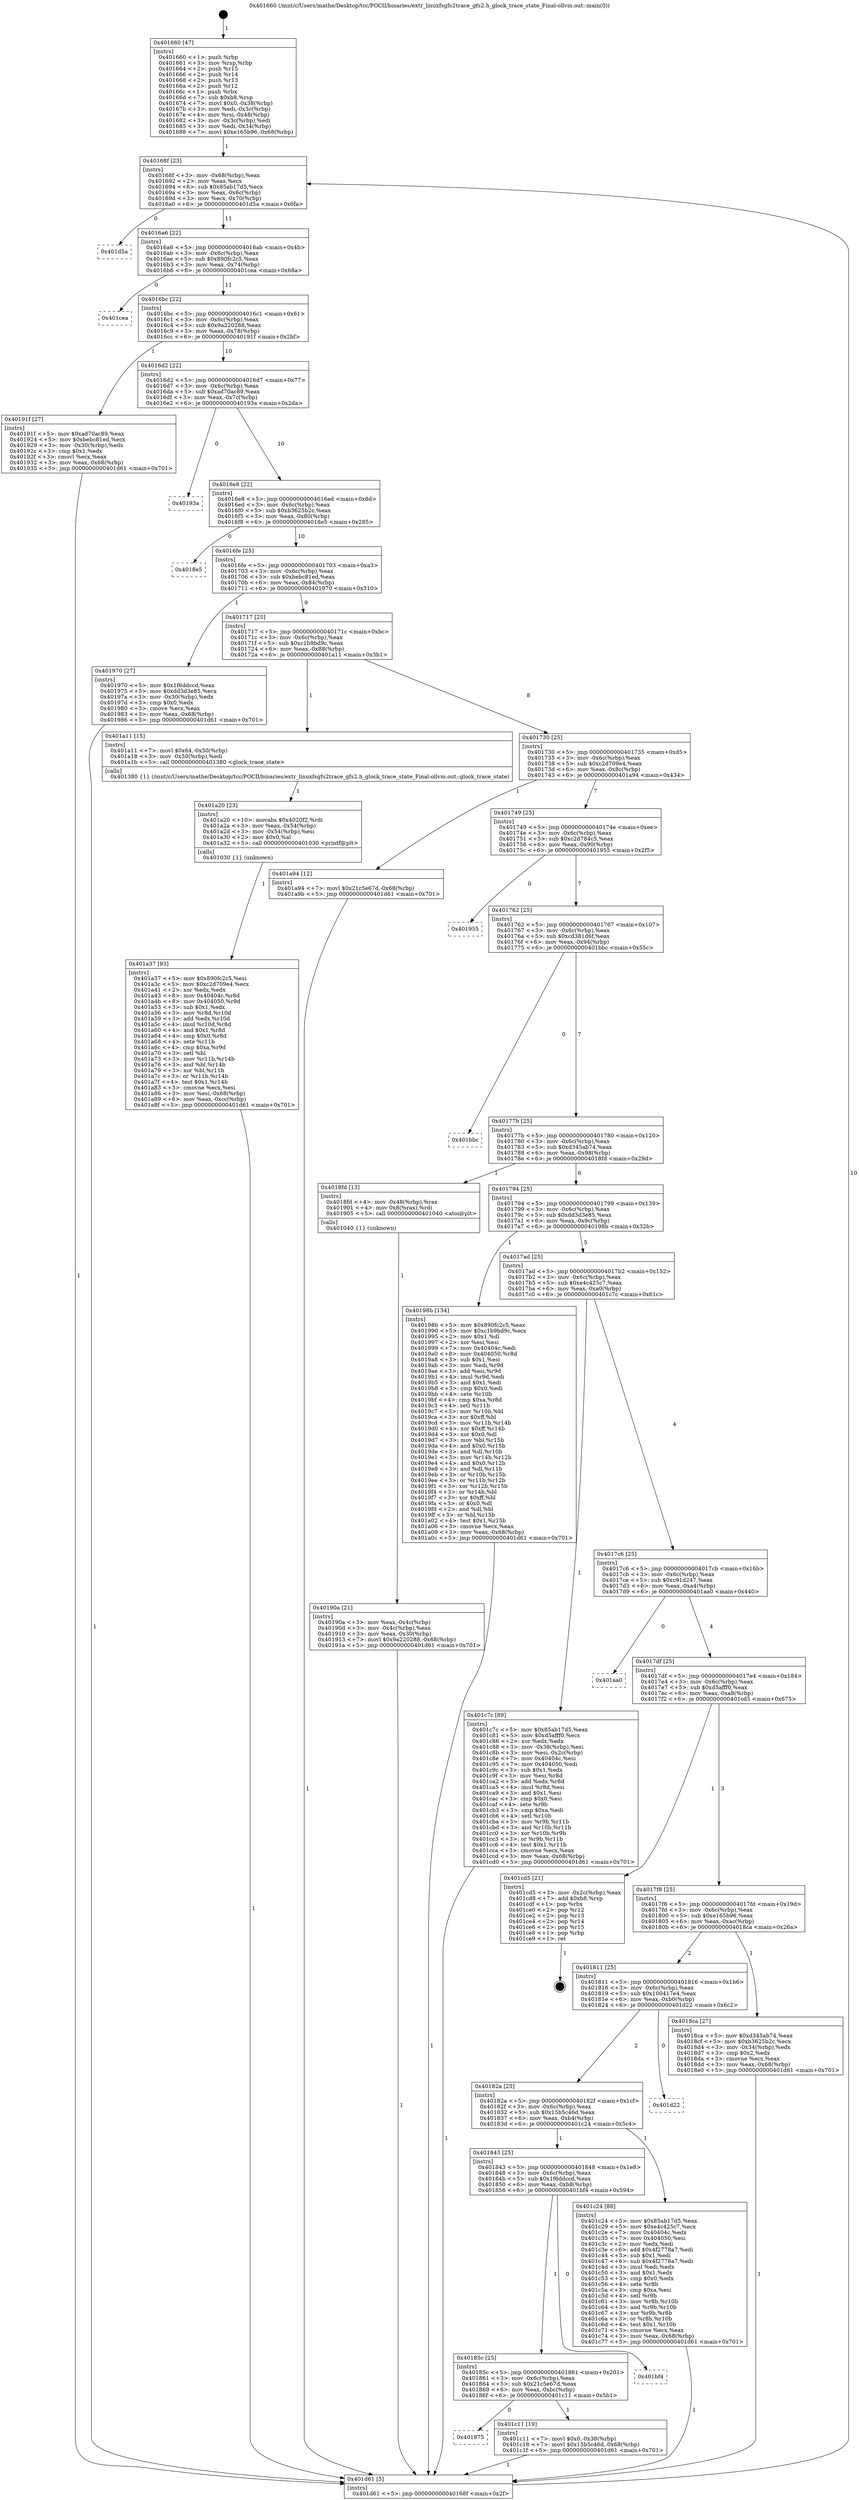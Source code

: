 digraph "0x401660" {
  label = "0x401660 (/mnt/c/Users/mathe/Desktop/tcc/POCII/binaries/extr_linuxfsgfs2trace_gfs2.h_glock_trace_state_Final-ollvm.out::main(0))"
  labelloc = "t"
  node[shape=record]

  Entry [label="",width=0.3,height=0.3,shape=circle,fillcolor=black,style=filled]
  "0x40168f" [label="{
     0x40168f [23]\l
     | [instrs]\l
     &nbsp;&nbsp;0x40168f \<+3\>: mov -0x68(%rbp),%eax\l
     &nbsp;&nbsp;0x401692 \<+2\>: mov %eax,%ecx\l
     &nbsp;&nbsp;0x401694 \<+6\>: sub $0x85ab17d5,%ecx\l
     &nbsp;&nbsp;0x40169a \<+3\>: mov %eax,-0x6c(%rbp)\l
     &nbsp;&nbsp;0x40169d \<+3\>: mov %ecx,-0x70(%rbp)\l
     &nbsp;&nbsp;0x4016a0 \<+6\>: je 0000000000401d5a \<main+0x6fa\>\l
  }"]
  "0x401d5a" [label="{
     0x401d5a\l
  }", style=dashed]
  "0x4016a6" [label="{
     0x4016a6 [22]\l
     | [instrs]\l
     &nbsp;&nbsp;0x4016a6 \<+5\>: jmp 00000000004016ab \<main+0x4b\>\l
     &nbsp;&nbsp;0x4016ab \<+3\>: mov -0x6c(%rbp),%eax\l
     &nbsp;&nbsp;0x4016ae \<+5\>: sub $0x890fc2c5,%eax\l
     &nbsp;&nbsp;0x4016b3 \<+3\>: mov %eax,-0x74(%rbp)\l
     &nbsp;&nbsp;0x4016b6 \<+6\>: je 0000000000401cea \<main+0x68a\>\l
  }"]
  Exit [label="",width=0.3,height=0.3,shape=circle,fillcolor=black,style=filled,peripheries=2]
  "0x401cea" [label="{
     0x401cea\l
  }", style=dashed]
  "0x4016bc" [label="{
     0x4016bc [22]\l
     | [instrs]\l
     &nbsp;&nbsp;0x4016bc \<+5\>: jmp 00000000004016c1 \<main+0x61\>\l
     &nbsp;&nbsp;0x4016c1 \<+3\>: mov -0x6c(%rbp),%eax\l
     &nbsp;&nbsp;0x4016c4 \<+5\>: sub $0x9a220288,%eax\l
     &nbsp;&nbsp;0x4016c9 \<+3\>: mov %eax,-0x78(%rbp)\l
     &nbsp;&nbsp;0x4016cc \<+6\>: je 000000000040191f \<main+0x2bf\>\l
  }"]
  "0x401875" [label="{
     0x401875\l
  }", style=dashed]
  "0x40191f" [label="{
     0x40191f [27]\l
     | [instrs]\l
     &nbsp;&nbsp;0x40191f \<+5\>: mov $0xad70ac89,%eax\l
     &nbsp;&nbsp;0x401924 \<+5\>: mov $0xbebc81ed,%ecx\l
     &nbsp;&nbsp;0x401929 \<+3\>: mov -0x30(%rbp),%edx\l
     &nbsp;&nbsp;0x40192c \<+3\>: cmp $0x1,%edx\l
     &nbsp;&nbsp;0x40192f \<+3\>: cmovl %ecx,%eax\l
     &nbsp;&nbsp;0x401932 \<+3\>: mov %eax,-0x68(%rbp)\l
     &nbsp;&nbsp;0x401935 \<+5\>: jmp 0000000000401d61 \<main+0x701\>\l
  }"]
  "0x4016d2" [label="{
     0x4016d2 [22]\l
     | [instrs]\l
     &nbsp;&nbsp;0x4016d2 \<+5\>: jmp 00000000004016d7 \<main+0x77\>\l
     &nbsp;&nbsp;0x4016d7 \<+3\>: mov -0x6c(%rbp),%eax\l
     &nbsp;&nbsp;0x4016da \<+5\>: sub $0xad70ac89,%eax\l
     &nbsp;&nbsp;0x4016df \<+3\>: mov %eax,-0x7c(%rbp)\l
     &nbsp;&nbsp;0x4016e2 \<+6\>: je 000000000040193a \<main+0x2da\>\l
  }"]
  "0x401c11" [label="{
     0x401c11 [19]\l
     | [instrs]\l
     &nbsp;&nbsp;0x401c11 \<+7\>: movl $0x0,-0x38(%rbp)\l
     &nbsp;&nbsp;0x401c18 \<+7\>: movl $0x15b5c46d,-0x68(%rbp)\l
     &nbsp;&nbsp;0x401c1f \<+5\>: jmp 0000000000401d61 \<main+0x701\>\l
  }"]
  "0x40193a" [label="{
     0x40193a\l
  }", style=dashed]
  "0x4016e8" [label="{
     0x4016e8 [22]\l
     | [instrs]\l
     &nbsp;&nbsp;0x4016e8 \<+5\>: jmp 00000000004016ed \<main+0x8d\>\l
     &nbsp;&nbsp;0x4016ed \<+3\>: mov -0x6c(%rbp),%eax\l
     &nbsp;&nbsp;0x4016f0 \<+5\>: sub $0xb3625b2c,%eax\l
     &nbsp;&nbsp;0x4016f5 \<+3\>: mov %eax,-0x80(%rbp)\l
     &nbsp;&nbsp;0x4016f8 \<+6\>: je 00000000004018e5 \<main+0x285\>\l
  }"]
  "0x40185c" [label="{
     0x40185c [25]\l
     | [instrs]\l
     &nbsp;&nbsp;0x40185c \<+5\>: jmp 0000000000401861 \<main+0x201\>\l
     &nbsp;&nbsp;0x401861 \<+3\>: mov -0x6c(%rbp),%eax\l
     &nbsp;&nbsp;0x401864 \<+5\>: sub $0x21c5e67d,%eax\l
     &nbsp;&nbsp;0x401869 \<+6\>: mov %eax,-0xbc(%rbp)\l
     &nbsp;&nbsp;0x40186f \<+6\>: je 0000000000401c11 \<main+0x5b1\>\l
  }"]
  "0x4018e5" [label="{
     0x4018e5\l
  }", style=dashed]
  "0x4016fe" [label="{
     0x4016fe [25]\l
     | [instrs]\l
     &nbsp;&nbsp;0x4016fe \<+5\>: jmp 0000000000401703 \<main+0xa3\>\l
     &nbsp;&nbsp;0x401703 \<+3\>: mov -0x6c(%rbp),%eax\l
     &nbsp;&nbsp;0x401706 \<+5\>: sub $0xbebc81ed,%eax\l
     &nbsp;&nbsp;0x40170b \<+6\>: mov %eax,-0x84(%rbp)\l
     &nbsp;&nbsp;0x401711 \<+6\>: je 0000000000401970 \<main+0x310\>\l
  }"]
  "0x401bf4" [label="{
     0x401bf4\l
  }", style=dashed]
  "0x401970" [label="{
     0x401970 [27]\l
     | [instrs]\l
     &nbsp;&nbsp;0x401970 \<+5\>: mov $0x1f6ddccd,%eax\l
     &nbsp;&nbsp;0x401975 \<+5\>: mov $0xdd3d3e85,%ecx\l
     &nbsp;&nbsp;0x40197a \<+3\>: mov -0x30(%rbp),%edx\l
     &nbsp;&nbsp;0x40197d \<+3\>: cmp $0x0,%edx\l
     &nbsp;&nbsp;0x401980 \<+3\>: cmove %ecx,%eax\l
     &nbsp;&nbsp;0x401983 \<+3\>: mov %eax,-0x68(%rbp)\l
     &nbsp;&nbsp;0x401986 \<+5\>: jmp 0000000000401d61 \<main+0x701\>\l
  }"]
  "0x401717" [label="{
     0x401717 [25]\l
     | [instrs]\l
     &nbsp;&nbsp;0x401717 \<+5\>: jmp 000000000040171c \<main+0xbc\>\l
     &nbsp;&nbsp;0x40171c \<+3\>: mov -0x6c(%rbp),%eax\l
     &nbsp;&nbsp;0x40171f \<+5\>: sub $0xc1b9bd9c,%eax\l
     &nbsp;&nbsp;0x401724 \<+6\>: mov %eax,-0x88(%rbp)\l
     &nbsp;&nbsp;0x40172a \<+6\>: je 0000000000401a11 \<main+0x3b1\>\l
  }"]
  "0x401843" [label="{
     0x401843 [25]\l
     | [instrs]\l
     &nbsp;&nbsp;0x401843 \<+5\>: jmp 0000000000401848 \<main+0x1e8\>\l
     &nbsp;&nbsp;0x401848 \<+3\>: mov -0x6c(%rbp),%eax\l
     &nbsp;&nbsp;0x40184b \<+5\>: sub $0x1f6ddccd,%eax\l
     &nbsp;&nbsp;0x401850 \<+6\>: mov %eax,-0xb8(%rbp)\l
     &nbsp;&nbsp;0x401856 \<+6\>: je 0000000000401bf4 \<main+0x594\>\l
  }"]
  "0x401a11" [label="{
     0x401a11 [15]\l
     | [instrs]\l
     &nbsp;&nbsp;0x401a11 \<+7\>: movl $0x64,-0x50(%rbp)\l
     &nbsp;&nbsp;0x401a18 \<+3\>: mov -0x50(%rbp),%edi\l
     &nbsp;&nbsp;0x401a1b \<+5\>: call 0000000000401380 \<glock_trace_state\>\l
     | [calls]\l
     &nbsp;&nbsp;0x401380 \{1\} (/mnt/c/Users/mathe/Desktop/tcc/POCII/binaries/extr_linuxfsgfs2trace_gfs2.h_glock_trace_state_Final-ollvm.out::glock_trace_state)\l
  }"]
  "0x401730" [label="{
     0x401730 [25]\l
     | [instrs]\l
     &nbsp;&nbsp;0x401730 \<+5\>: jmp 0000000000401735 \<main+0xd5\>\l
     &nbsp;&nbsp;0x401735 \<+3\>: mov -0x6c(%rbp),%eax\l
     &nbsp;&nbsp;0x401738 \<+5\>: sub $0xc2d709e4,%eax\l
     &nbsp;&nbsp;0x40173d \<+6\>: mov %eax,-0x8c(%rbp)\l
     &nbsp;&nbsp;0x401743 \<+6\>: je 0000000000401a94 \<main+0x434\>\l
  }"]
  "0x401c24" [label="{
     0x401c24 [88]\l
     | [instrs]\l
     &nbsp;&nbsp;0x401c24 \<+5\>: mov $0x85ab17d5,%eax\l
     &nbsp;&nbsp;0x401c29 \<+5\>: mov $0xe4c425c7,%ecx\l
     &nbsp;&nbsp;0x401c2e \<+7\>: mov 0x40404c,%edx\l
     &nbsp;&nbsp;0x401c35 \<+7\>: mov 0x404050,%esi\l
     &nbsp;&nbsp;0x401c3c \<+2\>: mov %edx,%edi\l
     &nbsp;&nbsp;0x401c3e \<+6\>: add $0x4f2778a7,%edi\l
     &nbsp;&nbsp;0x401c44 \<+3\>: sub $0x1,%edi\l
     &nbsp;&nbsp;0x401c47 \<+6\>: sub $0x4f2778a7,%edi\l
     &nbsp;&nbsp;0x401c4d \<+3\>: imul %edi,%edx\l
     &nbsp;&nbsp;0x401c50 \<+3\>: and $0x1,%edx\l
     &nbsp;&nbsp;0x401c53 \<+3\>: cmp $0x0,%edx\l
     &nbsp;&nbsp;0x401c56 \<+4\>: sete %r8b\l
     &nbsp;&nbsp;0x401c5a \<+3\>: cmp $0xa,%esi\l
     &nbsp;&nbsp;0x401c5d \<+4\>: setl %r9b\l
     &nbsp;&nbsp;0x401c61 \<+3\>: mov %r8b,%r10b\l
     &nbsp;&nbsp;0x401c64 \<+3\>: and %r9b,%r10b\l
     &nbsp;&nbsp;0x401c67 \<+3\>: xor %r9b,%r8b\l
     &nbsp;&nbsp;0x401c6a \<+3\>: or %r8b,%r10b\l
     &nbsp;&nbsp;0x401c6d \<+4\>: test $0x1,%r10b\l
     &nbsp;&nbsp;0x401c71 \<+3\>: cmovne %ecx,%eax\l
     &nbsp;&nbsp;0x401c74 \<+3\>: mov %eax,-0x68(%rbp)\l
     &nbsp;&nbsp;0x401c77 \<+5\>: jmp 0000000000401d61 \<main+0x701\>\l
  }"]
  "0x401a94" [label="{
     0x401a94 [12]\l
     | [instrs]\l
     &nbsp;&nbsp;0x401a94 \<+7\>: movl $0x21c5e67d,-0x68(%rbp)\l
     &nbsp;&nbsp;0x401a9b \<+5\>: jmp 0000000000401d61 \<main+0x701\>\l
  }"]
  "0x401749" [label="{
     0x401749 [25]\l
     | [instrs]\l
     &nbsp;&nbsp;0x401749 \<+5\>: jmp 000000000040174e \<main+0xee\>\l
     &nbsp;&nbsp;0x40174e \<+3\>: mov -0x6c(%rbp),%eax\l
     &nbsp;&nbsp;0x401751 \<+5\>: sub $0xc2d784c5,%eax\l
     &nbsp;&nbsp;0x401756 \<+6\>: mov %eax,-0x90(%rbp)\l
     &nbsp;&nbsp;0x40175c \<+6\>: je 0000000000401955 \<main+0x2f5\>\l
  }"]
  "0x40182a" [label="{
     0x40182a [25]\l
     | [instrs]\l
     &nbsp;&nbsp;0x40182a \<+5\>: jmp 000000000040182f \<main+0x1cf\>\l
     &nbsp;&nbsp;0x40182f \<+3\>: mov -0x6c(%rbp),%eax\l
     &nbsp;&nbsp;0x401832 \<+5\>: sub $0x15b5c46d,%eax\l
     &nbsp;&nbsp;0x401837 \<+6\>: mov %eax,-0xb4(%rbp)\l
     &nbsp;&nbsp;0x40183d \<+6\>: je 0000000000401c24 \<main+0x5c4\>\l
  }"]
  "0x401955" [label="{
     0x401955\l
  }", style=dashed]
  "0x401762" [label="{
     0x401762 [25]\l
     | [instrs]\l
     &nbsp;&nbsp;0x401762 \<+5\>: jmp 0000000000401767 \<main+0x107\>\l
     &nbsp;&nbsp;0x401767 \<+3\>: mov -0x6c(%rbp),%eax\l
     &nbsp;&nbsp;0x40176a \<+5\>: sub $0xcd381d6f,%eax\l
     &nbsp;&nbsp;0x40176f \<+6\>: mov %eax,-0x94(%rbp)\l
     &nbsp;&nbsp;0x401775 \<+6\>: je 0000000000401bbc \<main+0x55c\>\l
  }"]
  "0x401d22" [label="{
     0x401d22\l
  }", style=dashed]
  "0x401bbc" [label="{
     0x401bbc\l
  }", style=dashed]
  "0x40177b" [label="{
     0x40177b [25]\l
     | [instrs]\l
     &nbsp;&nbsp;0x40177b \<+5\>: jmp 0000000000401780 \<main+0x120\>\l
     &nbsp;&nbsp;0x401780 \<+3\>: mov -0x6c(%rbp),%eax\l
     &nbsp;&nbsp;0x401783 \<+5\>: sub $0xd345ab74,%eax\l
     &nbsp;&nbsp;0x401788 \<+6\>: mov %eax,-0x98(%rbp)\l
     &nbsp;&nbsp;0x40178e \<+6\>: je 00000000004018fd \<main+0x29d\>\l
  }"]
  "0x401a37" [label="{
     0x401a37 [93]\l
     | [instrs]\l
     &nbsp;&nbsp;0x401a37 \<+5\>: mov $0x890fc2c5,%esi\l
     &nbsp;&nbsp;0x401a3c \<+5\>: mov $0xc2d709e4,%ecx\l
     &nbsp;&nbsp;0x401a41 \<+2\>: xor %edx,%edx\l
     &nbsp;&nbsp;0x401a43 \<+8\>: mov 0x40404c,%r8d\l
     &nbsp;&nbsp;0x401a4b \<+8\>: mov 0x404050,%r9d\l
     &nbsp;&nbsp;0x401a53 \<+3\>: sub $0x1,%edx\l
     &nbsp;&nbsp;0x401a56 \<+3\>: mov %r8d,%r10d\l
     &nbsp;&nbsp;0x401a59 \<+3\>: add %edx,%r10d\l
     &nbsp;&nbsp;0x401a5c \<+4\>: imul %r10d,%r8d\l
     &nbsp;&nbsp;0x401a60 \<+4\>: and $0x1,%r8d\l
     &nbsp;&nbsp;0x401a64 \<+4\>: cmp $0x0,%r8d\l
     &nbsp;&nbsp;0x401a68 \<+4\>: sete %r11b\l
     &nbsp;&nbsp;0x401a6c \<+4\>: cmp $0xa,%r9d\l
     &nbsp;&nbsp;0x401a70 \<+3\>: setl %bl\l
     &nbsp;&nbsp;0x401a73 \<+3\>: mov %r11b,%r14b\l
     &nbsp;&nbsp;0x401a76 \<+3\>: and %bl,%r14b\l
     &nbsp;&nbsp;0x401a79 \<+3\>: xor %bl,%r11b\l
     &nbsp;&nbsp;0x401a7c \<+3\>: or %r11b,%r14b\l
     &nbsp;&nbsp;0x401a7f \<+4\>: test $0x1,%r14b\l
     &nbsp;&nbsp;0x401a83 \<+3\>: cmovne %ecx,%esi\l
     &nbsp;&nbsp;0x401a86 \<+3\>: mov %esi,-0x68(%rbp)\l
     &nbsp;&nbsp;0x401a89 \<+6\>: mov %eax,-0xcc(%rbp)\l
     &nbsp;&nbsp;0x401a8f \<+5\>: jmp 0000000000401d61 \<main+0x701\>\l
  }"]
  "0x4018fd" [label="{
     0x4018fd [13]\l
     | [instrs]\l
     &nbsp;&nbsp;0x4018fd \<+4\>: mov -0x48(%rbp),%rax\l
     &nbsp;&nbsp;0x401901 \<+4\>: mov 0x8(%rax),%rdi\l
     &nbsp;&nbsp;0x401905 \<+5\>: call 0000000000401040 \<atoi@plt\>\l
     | [calls]\l
     &nbsp;&nbsp;0x401040 \{1\} (unknown)\l
  }"]
  "0x401794" [label="{
     0x401794 [25]\l
     | [instrs]\l
     &nbsp;&nbsp;0x401794 \<+5\>: jmp 0000000000401799 \<main+0x139\>\l
     &nbsp;&nbsp;0x401799 \<+3\>: mov -0x6c(%rbp),%eax\l
     &nbsp;&nbsp;0x40179c \<+5\>: sub $0xdd3d3e85,%eax\l
     &nbsp;&nbsp;0x4017a1 \<+6\>: mov %eax,-0x9c(%rbp)\l
     &nbsp;&nbsp;0x4017a7 \<+6\>: je 000000000040198b \<main+0x32b\>\l
  }"]
  "0x401a20" [label="{
     0x401a20 [23]\l
     | [instrs]\l
     &nbsp;&nbsp;0x401a20 \<+10\>: movabs $0x4020f2,%rdi\l
     &nbsp;&nbsp;0x401a2a \<+3\>: mov %eax,-0x54(%rbp)\l
     &nbsp;&nbsp;0x401a2d \<+3\>: mov -0x54(%rbp),%esi\l
     &nbsp;&nbsp;0x401a30 \<+2\>: mov $0x0,%al\l
     &nbsp;&nbsp;0x401a32 \<+5\>: call 0000000000401030 \<printf@plt\>\l
     | [calls]\l
     &nbsp;&nbsp;0x401030 \{1\} (unknown)\l
  }"]
  "0x40198b" [label="{
     0x40198b [134]\l
     | [instrs]\l
     &nbsp;&nbsp;0x40198b \<+5\>: mov $0x890fc2c5,%eax\l
     &nbsp;&nbsp;0x401990 \<+5\>: mov $0xc1b9bd9c,%ecx\l
     &nbsp;&nbsp;0x401995 \<+2\>: mov $0x1,%dl\l
     &nbsp;&nbsp;0x401997 \<+2\>: xor %esi,%esi\l
     &nbsp;&nbsp;0x401999 \<+7\>: mov 0x40404c,%edi\l
     &nbsp;&nbsp;0x4019a0 \<+8\>: mov 0x404050,%r8d\l
     &nbsp;&nbsp;0x4019a8 \<+3\>: sub $0x1,%esi\l
     &nbsp;&nbsp;0x4019ab \<+3\>: mov %edi,%r9d\l
     &nbsp;&nbsp;0x4019ae \<+3\>: add %esi,%r9d\l
     &nbsp;&nbsp;0x4019b1 \<+4\>: imul %r9d,%edi\l
     &nbsp;&nbsp;0x4019b5 \<+3\>: and $0x1,%edi\l
     &nbsp;&nbsp;0x4019b8 \<+3\>: cmp $0x0,%edi\l
     &nbsp;&nbsp;0x4019bb \<+4\>: sete %r10b\l
     &nbsp;&nbsp;0x4019bf \<+4\>: cmp $0xa,%r8d\l
     &nbsp;&nbsp;0x4019c3 \<+4\>: setl %r11b\l
     &nbsp;&nbsp;0x4019c7 \<+3\>: mov %r10b,%bl\l
     &nbsp;&nbsp;0x4019ca \<+3\>: xor $0xff,%bl\l
     &nbsp;&nbsp;0x4019cd \<+3\>: mov %r11b,%r14b\l
     &nbsp;&nbsp;0x4019d0 \<+4\>: xor $0xff,%r14b\l
     &nbsp;&nbsp;0x4019d4 \<+3\>: xor $0x0,%dl\l
     &nbsp;&nbsp;0x4019d7 \<+3\>: mov %bl,%r15b\l
     &nbsp;&nbsp;0x4019da \<+4\>: and $0x0,%r15b\l
     &nbsp;&nbsp;0x4019de \<+3\>: and %dl,%r10b\l
     &nbsp;&nbsp;0x4019e1 \<+3\>: mov %r14b,%r12b\l
     &nbsp;&nbsp;0x4019e4 \<+4\>: and $0x0,%r12b\l
     &nbsp;&nbsp;0x4019e8 \<+3\>: and %dl,%r11b\l
     &nbsp;&nbsp;0x4019eb \<+3\>: or %r10b,%r15b\l
     &nbsp;&nbsp;0x4019ee \<+3\>: or %r11b,%r12b\l
     &nbsp;&nbsp;0x4019f1 \<+3\>: xor %r12b,%r15b\l
     &nbsp;&nbsp;0x4019f4 \<+3\>: or %r14b,%bl\l
     &nbsp;&nbsp;0x4019f7 \<+3\>: xor $0xff,%bl\l
     &nbsp;&nbsp;0x4019fa \<+3\>: or $0x0,%dl\l
     &nbsp;&nbsp;0x4019fd \<+2\>: and %dl,%bl\l
     &nbsp;&nbsp;0x4019ff \<+3\>: or %bl,%r15b\l
     &nbsp;&nbsp;0x401a02 \<+4\>: test $0x1,%r15b\l
     &nbsp;&nbsp;0x401a06 \<+3\>: cmovne %ecx,%eax\l
     &nbsp;&nbsp;0x401a09 \<+3\>: mov %eax,-0x68(%rbp)\l
     &nbsp;&nbsp;0x401a0c \<+5\>: jmp 0000000000401d61 \<main+0x701\>\l
  }"]
  "0x4017ad" [label="{
     0x4017ad [25]\l
     | [instrs]\l
     &nbsp;&nbsp;0x4017ad \<+5\>: jmp 00000000004017b2 \<main+0x152\>\l
     &nbsp;&nbsp;0x4017b2 \<+3\>: mov -0x6c(%rbp),%eax\l
     &nbsp;&nbsp;0x4017b5 \<+5\>: sub $0xe4c425c7,%eax\l
     &nbsp;&nbsp;0x4017ba \<+6\>: mov %eax,-0xa0(%rbp)\l
     &nbsp;&nbsp;0x4017c0 \<+6\>: je 0000000000401c7c \<main+0x61c\>\l
  }"]
  "0x40190a" [label="{
     0x40190a [21]\l
     | [instrs]\l
     &nbsp;&nbsp;0x40190a \<+3\>: mov %eax,-0x4c(%rbp)\l
     &nbsp;&nbsp;0x40190d \<+3\>: mov -0x4c(%rbp),%eax\l
     &nbsp;&nbsp;0x401910 \<+3\>: mov %eax,-0x30(%rbp)\l
     &nbsp;&nbsp;0x401913 \<+7\>: movl $0x9a220288,-0x68(%rbp)\l
     &nbsp;&nbsp;0x40191a \<+5\>: jmp 0000000000401d61 \<main+0x701\>\l
  }"]
  "0x401c7c" [label="{
     0x401c7c [89]\l
     | [instrs]\l
     &nbsp;&nbsp;0x401c7c \<+5\>: mov $0x85ab17d5,%eax\l
     &nbsp;&nbsp;0x401c81 \<+5\>: mov $0xd5afff0,%ecx\l
     &nbsp;&nbsp;0x401c86 \<+2\>: xor %edx,%edx\l
     &nbsp;&nbsp;0x401c88 \<+3\>: mov -0x38(%rbp),%esi\l
     &nbsp;&nbsp;0x401c8b \<+3\>: mov %esi,-0x2c(%rbp)\l
     &nbsp;&nbsp;0x401c8e \<+7\>: mov 0x40404c,%esi\l
     &nbsp;&nbsp;0x401c95 \<+7\>: mov 0x404050,%edi\l
     &nbsp;&nbsp;0x401c9c \<+3\>: sub $0x1,%edx\l
     &nbsp;&nbsp;0x401c9f \<+3\>: mov %esi,%r8d\l
     &nbsp;&nbsp;0x401ca2 \<+3\>: add %edx,%r8d\l
     &nbsp;&nbsp;0x401ca5 \<+4\>: imul %r8d,%esi\l
     &nbsp;&nbsp;0x401ca9 \<+3\>: and $0x1,%esi\l
     &nbsp;&nbsp;0x401cac \<+3\>: cmp $0x0,%esi\l
     &nbsp;&nbsp;0x401caf \<+4\>: sete %r9b\l
     &nbsp;&nbsp;0x401cb3 \<+3\>: cmp $0xa,%edi\l
     &nbsp;&nbsp;0x401cb6 \<+4\>: setl %r10b\l
     &nbsp;&nbsp;0x401cba \<+3\>: mov %r9b,%r11b\l
     &nbsp;&nbsp;0x401cbd \<+3\>: and %r10b,%r11b\l
     &nbsp;&nbsp;0x401cc0 \<+3\>: xor %r10b,%r9b\l
     &nbsp;&nbsp;0x401cc3 \<+3\>: or %r9b,%r11b\l
     &nbsp;&nbsp;0x401cc6 \<+4\>: test $0x1,%r11b\l
     &nbsp;&nbsp;0x401cca \<+3\>: cmovne %ecx,%eax\l
     &nbsp;&nbsp;0x401ccd \<+3\>: mov %eax,-0x68(%rbp)\l
     &nbsp;&nbsp;0x401cd0 \<+5\>: jmp 0000000000401d61 \<main+0x701\>\l
  }"]
  "0x4017c6" [label="{
     0x4017c6 [25]\l
     | [instrs]\l
     &nbsp;&nbsp;0x4017c6 \<+5\>: jmp 00000000004017cb \<main+0x16b\>\l
     &nbsp;&nbsp;0x4017cb \<+3\>: mov -0x6c(%rbp),%eax\l
     &nbsp;&nbsp;0x4017ce \<+5\>: sub $0xc91d247,%eax\l
     &nbsp;&nbsp;0x4017d3 \<+6\>: mov %eax,-0xa4(%rbp)\l
     &nbsp;&nbsp;0x4017d9 \<+6\>: je 0000000000401aa0 \<main+0x440\>\l
  }"]
  "0x401660" [label="{
     0x401660 [47]\l
     | [instrs]\l
     &nbsp;&nbsp;0x401660 \<+1\>: push %rbp\l
     &nbsp;&nbsp;0x401661 \<+3\>: mov %rsp,%rbp\l
     &nbsp;&nbsp;0x401664 \<+2\>: push %r15\l
     &nbsp;&nbsp;0x401666 \<+2\>: push %r14\l
     &nbsp;&nbsp;0x401668 \<+2\>: push %r13\l
     &nbsp;&nbsp;0x40166a \<+2\>: push %r12\l
     &nbsp;&nbsp;0x40166c \<+1\>: push %rbx\l
     &nbsp;&nbsp;0x40166d \<+7\>: sub $0xb8,%rsp\l
     &nbsp;&nbsp;0x401674 \<+7\>: movl $0x0,-0x38(%rbp)\l
     &nbsp;&nbsp;0x40167b \<+3\>: mov %edi,-0x3c(%rbp)\l
     &nbsp;&nbsp;0x40167e \<+4\>: mov %rsi,-0x48(%rbp)\l
     &nbsp;&nbsp;0x401682 \<+3\>: mov -0x3c(%rbp),%edi\l
     &nbsp;&nbsp;0x401685 \<+3\>: mov %edi,-0x34(%rbp)\l
     &nbsp;&nbsp;0x401688 \<+7\>: movl $0xe165b96,-0x68(%rbp)\l
  }"]
  "0x401aa0" [label="{
     0x401aa0\l
  }", style=dashed]
  "0x4017df" [label="{
     0x4017df [25]\l
     | [instrs]\l
     &nbsp;&nbsp;0x4017df \<+5\>: jmp 00000000004017e4 \<main+0x184\>\l
     &nbsp;&nbsp;0x4017e4 \<+3\>: mov -0x6c(%rbp),%eax\l
     &nbsp;&nbsp;0x4017e7 \<+5\>: sub $0xd5afff0,%eax\l
     &nbsp;&nbsp;0x4017ec \<+6\>: mov %eax,-0xa8(%rbp)\l
     &nbsp;&nbsp;0x4017f2 \<+6\>: je 0000000000401cd5 \<main+0x675\>\l
  }"]
  "0x401d61" [label="{
     0x401d61 [5]\l
     | [instrs]\l
     &nbsp;&nbsp;0x401d61 \<+5\>: jmp 000000000040168f \<main+0x2f\>\l
  }"]
  "0x401cd5" [label="{
     0x401cd5 [21]\l
     | [instrs]\l
     &nbsp;&nbsp;0x401cd5 \<+3\>: mov -0x2c(%rbp),%eax\l
     &nbsp;&nbsp;0x401cd8 \<+7\>: add $0xb8,%rsp\l
     &nbsp;&nbsp;0x401cdf \<+1\>: pop %rbx\l
     &nbsp;&nbsp;0x401ce0 \<+2\>: pop %r12\l
     &nbsp;&nbsp;0x401ce2 \<+2\>: pop %r13\l
     &nbsp;&nbsp;0x401ce4 \<+2\>: pop %r14\l
     &nbsp;&nbsp;0x401ce6 \<+2\>: pop %r15\l
     &nbsp;&nbsp;0x401ce8 \<+1\>: pop %rbp\l
     &nbsp;&nbsp;0x401ce9 \<+1\>: ret\l
  }"]
  "0x4017f8" [label="{
     0x4017f8 [25]\l
     | [instrs]\l
     &nbsp;&nbsp;0x4017f8 \<+5\>: jmp 00000000004017fd \<main+0x19d\>\l
     &nbsp;&nbsp;0x4017fd \<+3\>: mov -0x6c(%rbp),%eax\l
     &nbsp;&nbsp;0x401800 \<+5\>: sub $0xe165b96,%eax\l
     &nbsp;&nbsp;0x401805 \<+6\>: mov %eax,-0xac(%rbp)\l
     &nbsp;&nbsp;0x40180b \<+6\>: je 00000000004018ca \<main+0x26a\>\l
  }"]
  "0x401811" [label="{
     0x401811 [25]\l
     | [instrs]\l
     &nbsp;&nbsp;0x401811 \<+5\>: jmp 0000000000401816 \<main+0x1b6\>\l
     &nbsp;&nbsp;0x401816 \<+3\>: mov -0x6c(%rbp),%eax\l
     &nbsp;&nbsp;0x401819 \<+5\>: sub $0x100417e4,%eax\l
     &nbsp;&nbsp;0x40181e \<+6\>: mov %eax,-0xb0(%rbp)\l
     &nbsp;&nbsp;0x401824 \<+6\>: je 0000000000401d22 \<main+0x6c2\>\l
  }"]
  "0x4018ca" [label="{
     0x4018ca [27]\l
     | [instrs]\l
     &nbsp;&nbsp;0x4018ca \<+5\>: mov $0xd345ab74,%eax\l
     &nbsp;&nbsp;0x4018cf \<+5\>: mov $0xb3625b2c,%ecx\l
     &nbsp;&nbsp;0x4018d4 \<+3\>: mov -0x34(%rbp),%edx\l
     &nbsp;&nbsp;0x4018d7 \<+3\>: cmp $0x2,%edx\l
     &nbsp;&nbsp;0x4018da \<+3\>: cmovne %ecx,%eax\l
     &nbsp;&nbsp;0x4018dd \<+3\>: mov %eax,-0x68(%rbp)\l
     &nbsp;&nbsp;0x4018e0 \<+5\>: jmp 0000000000401d61 \<main+0x701\>\l
  }"]
  Entry -> "0x401660" [label=" 1"]
  "0x40168f" -> "0x401d5a" [label=" 0"]
  "0x40168f" -> "0x4016a6" [label=" 11"]
  "0x401cd5" -> Exit [label=" 1"]
  "0x4016a6" -> "0x401cea" [label=" 0"]
  "0x4016a6" -> "0x4016bc" [label=" 11"]
  "0x401c7c" -> "0x401d61" [label=" 1"]
  "0x4016bc" -> "0x40191f" [label=" 1"]
  "0x4016bc" -> "0x4016d2" [label=" 10"]
  "0x401c24" -> "0x401d61" [label=" 1"]
  "0x4016d2" -> "0x40193a" [label=" 0"]
  "0x4016d2" -> "0x4016e8" [label=" 10"]
  "0x401c11" -> "0x401d61" [label=" 1"]
  "0x4016e8" -> "0x4018e5" [label=" 0"]
  "0x4016e8" -> "0x4016fe" [label=" 10"]
  "0x40185c" -> "0x401c11" [label=" 1"]
  "0x4016fe" -> "0x401970" [label=" 1"]
  "0x4016fe" -> "0x401717" [label=" 9"]
  "0x40185c" -> "0x401875" [label=" 0"]
  "0x401717" -> "0x401a11" [label=" 1"]
  "0x401717" -> "0x401730" [label=" 8"]
  "0x401843" -> "0x401bf4" [label=" 0"]
  "0x401730" -> "0x401a94" [label=" 1"]
  "0x401730" -> "0x401749" [label=" 7"]
  "0x401843" -> "0x40185c" [label=" 1"]
  "0x401749" -> "0x401955" [label=" 0"]
  "0x401749" -> "0x401762" [label=" 7"]
  "0x40182a" -> "0x401c24" [label=" 1"]
  "0x401762" -> "0x401bbc" [label=" 0"]
  "0x401762" -> "0x40177b" [label=" 7"]
  "0x40182a" -> "0x401843" [label=" 1"]
  "0x40177b" -> "0x4018fd" [label=" 1"]
  "0x40177b" -> "0x401794" [label=" 6"]
  "0x401811" -> "0x401d22" [label=" 0"]
  "0x401794" -> "0x40198b" [label=" 1"]
  "0x401794" -> "0x4017ad" [label=" 5"]
  "0x401811" -> "0x40182a" [label=" 2"]
  "0x4017ad" -> "0x401c7c" [label=" 1"]
  "0x4017ad" -> "0x4017c6" [label=" 4"]
  "0x401a94" -> "0x401d61" [label=" 1"]
  "0x4017c6" -> "0x401aa0" [label=" 0"]
  "0x4017c6" -> "0x4017df" [label=" 4"]
  "0x401a37" -> "0x401d61" [label=" 1"]
  "0x4017df" -> "0x401cd5" [label=" 1"]
  "0x4017df" -> "0x4017f8" [label=" 3"]
  "0x401a20" -> "0x401a37" [label=" 1"]
  "0x4017f8" -> "0x4018ca" [label=" 1"]
  "0x4017f8" -> "0x401811" [label=" 2"]
  "0x4018ca" -> "0x401d61" [label=" 1"]
  "0x401660" -> "0x40168f" [label=" 1"]
  "0x401d61" -> "0x40168f" [label=" 10"]
  "0x4018fd" -> "0x40190a" [label=" 1"]
  "0x40190a" -> "0x401d61" [label=" 1"]
  "0x40191f" -> "0x401d61" [label=" 1"]
  "0x401970" -> "0x401d61" [label=" 1"]
  "0x40198b" -> "0x401d61" [label=" 1"]
  "0x401a11" -> "0x401a20" [label=" 1"]
}
